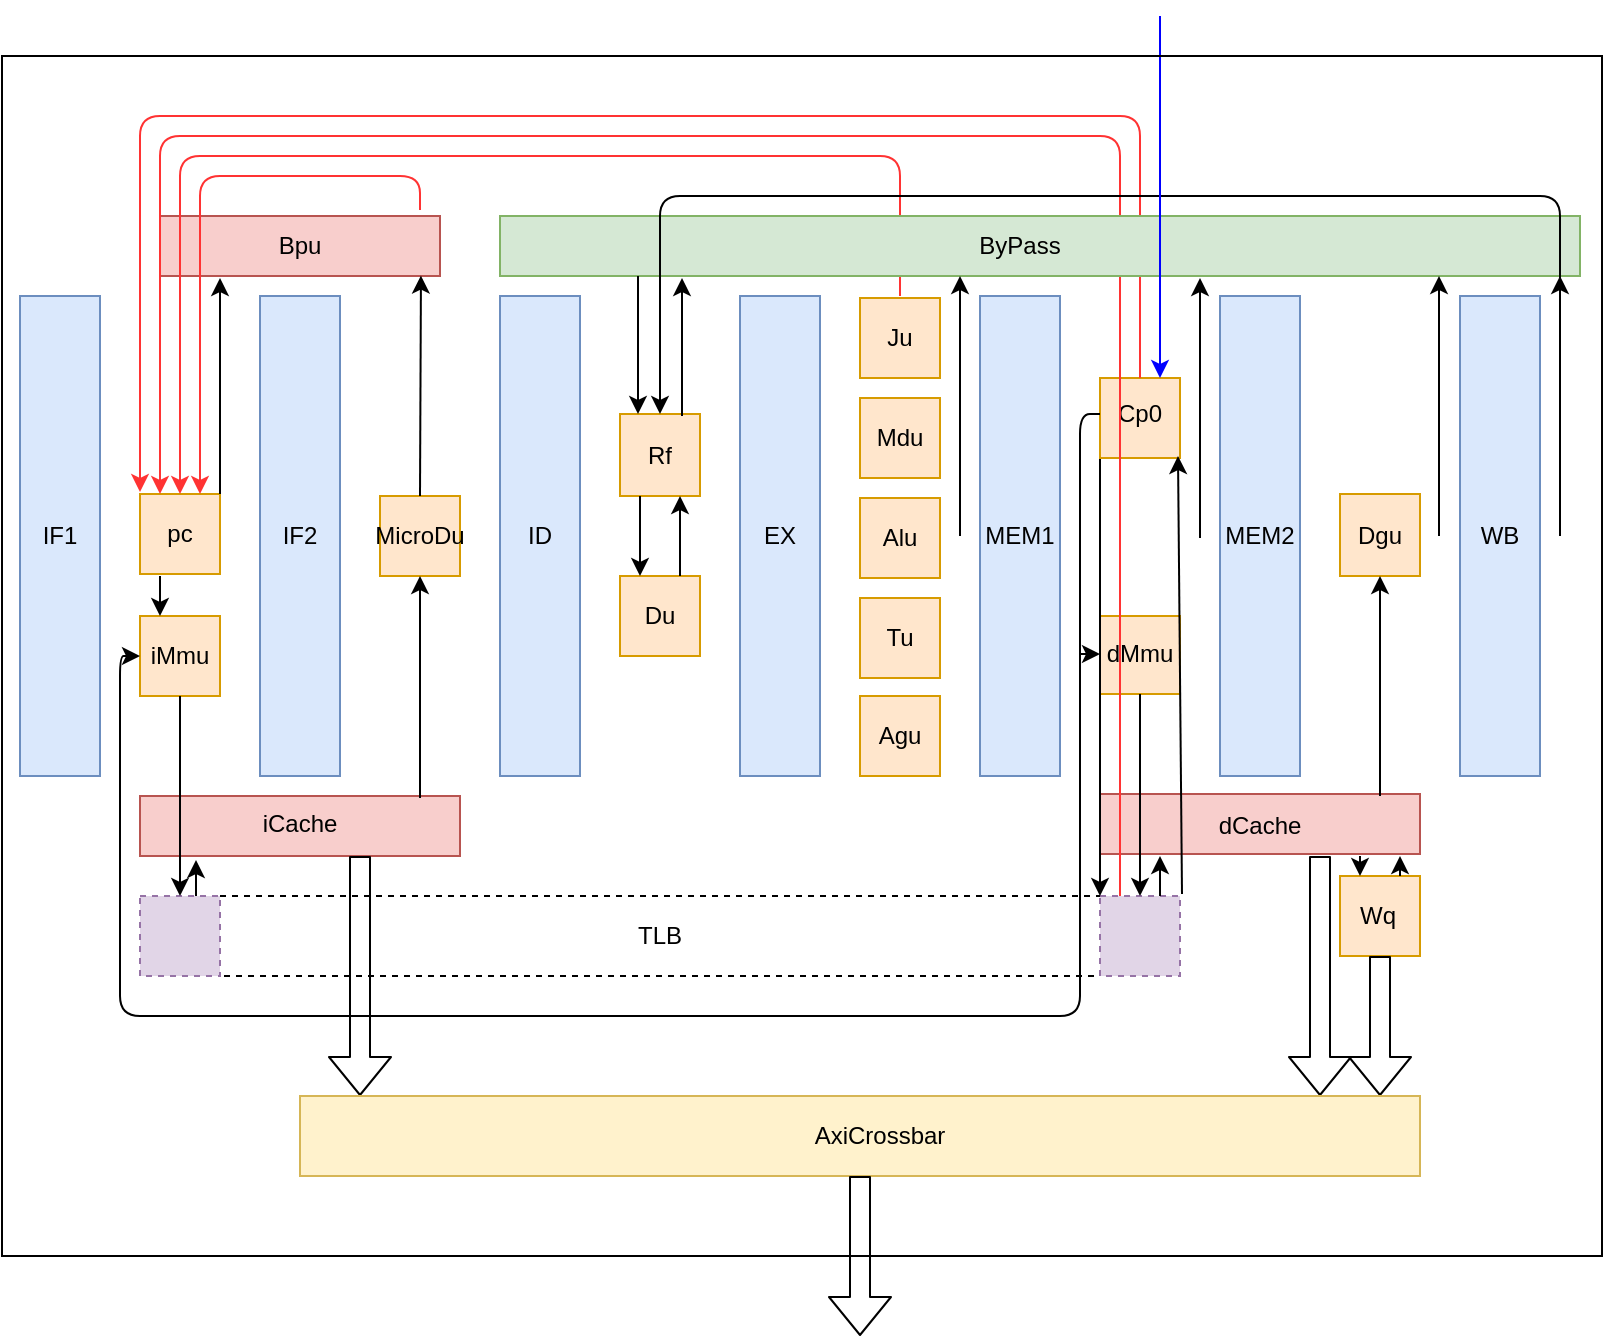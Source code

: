 <mxfile version="12.2.4" pages="1"><diagram id="WIZyMLD1ch_NO_Pm0uxL" name="Page-1"><mxGraphModel dx="714" dy="620" grid="1" gridSize="10" guides="1" tooltips="1" connect="1" arrows="1" fold="1" page="1" pageScale="1" pageWidth="827" pageHeight="1169" math="0" shadow="0"><root><mxCell id="0"/><mxCell id="1" parent="0"/><mxCell id="2" value="" style="rounded=0;whiteSpace=wrap;html=1;fillColor=#dae8fc;strokeColor=#6c8ebf;" parent="1" vertex="1"><mxGeometry x="139" y="160" width="40" height="240" as="geometry"/></mxCell><mxCell id="5" value="" style="rounded=0;whiteSpace=wrap;html=1;fillColor=#dae8fc;strokeColor=#6c8ebf;" parent="1" vertex="1"><mxGeometry x="259" y="160" width="40" height="240" as="geometry"/></mxCell><mxCell id="6" value="" style="rounded=0;whiteSpace=wrap;html=1;fillColor=#dae8fc;strokeColor=#6c8ebf;" parent="1" vertex="1"><mxGeometry x="379" y="160" width="40" height="240" as="geometry"/></mxCell><mxCell id="7" value="" style="rounded=0;whiteSpace=wrap;html=1;fillColor=#dae8fc;strokeColor=#6c8ebf;" parent="1" vertex="1"><mxGeometry x="499" y="160" width="40" height="240" as="geometry"/></mxCell><mxCell id="8" value="" style="rounded=0;whiteSpace=wrap;html=1;fillColor=#dae8fc;strokeColor=#6c8ebf;" parent="1" vertex="1"><mxGeometry x="619" y="160" width="40" height="240" as="geometry"/></mxCell><mxCell id="9" value="" style="rounded=0;whiteSpace=wrap;html=1;fillColor=#dae8fc;strokeColor=#6c8ebf;" parent="1" vertex="1"><mxGeometry x="739" y="160" width="40" height="240" as="geometry"/></mxCell><mxCell id="10" value="" style="rounded=0;whiteSpace=wrap;html=1;fillColor=#dae8fc;strokeColor=#6c8ebf;" parent="1" vertex="1"><mxGeometry x="19" y="160" width="40" height="240" as="geometry"/></mxCell><mxCell id="11" value="IF1" style="text;html=1;strokeColor=none;fillColor=none;align=center;verticalAlign=middle;whiteSpace=wrap;rounded=0;" parent="1" vertex="1"><mxGeometry x="19" y="270" width="40" height="20" as="geometry"/></mxCell><mxCell id="13" value="IF2" style="text;html=1;strokeColor=none;fillColor=none;align=center;verticalAlign=middle;whiteSpace=wrap;rounded=0;" parent="1" vertex="1"><mxGeometry x="139" y="270" width="40" height="20" as="geometry"/></mxCell><mxCell id="14" value="ID" style="text;html=1;strokeColor=none;fillColor=none;align=center;verticalAlign=middle;whiteSpace=wrap;rounded=0;" parent="1" vertex="1"><mxGeometry x="259" y="270" width="40" height="20" as="geometry"/></mxCell><mxCell id="15" value="EX" style="text;html=1;strokeColor=none;fillColor=none;align=center;verticalAlign=middle;whiteSpace=wrap;rounded=0;" parent="1" vertex="1"><mxGeometry x="379" y="270" width="40" height="20" as="geometry"/></mxCell><mxCell id="16" value="MEM1" style="text;html=1;strokeColor=none;fillColor=none;align=center;verticalAlign=middle;whiteSpace=wrap;rounded=0;" parent="1" vertex="1"><mxGeometry x="499" y="270" width="40" height="20" as="geometry"/></mxCell><mxCell id="17" value="MEM2" style="text;html=1;strokeColor=none;fillColor=none;align=center;verticalAlign=middle;whiteSpace=wrap;rounded=0;" parent="1" vertex="1"><mxGeometry x="619" y="270" width="40" height="20" as="geometry"/></mxCell><mxCell id="18" value="WB" style="text;html=1;strokeColor=none;fillColor=none;align=center;verticalAlign=middle;whiteSpace=wrap;rounded=0;" parent="1" vertex="1"><mxGeometry x="739" y="270" width="40" height="20" as="geometry"/></mxCell><mxCell id="20" value="" style="rounded=0;whiteSpace=wrap;html=1;fillColor=#ffe6cc;strokeColor=#d79b00;" parent="1" vertex="1"><mxGeometry x="79" y="259" width="40" height="40" as="geometry"/></mxCell><mxCell id="21" value="pc" style="text;html=1;strokeColor=none;fillColor=none;align=center;verticalAlign=middle;whiteSpace=wrap;rounded=0;" parent="1" vertex="1"><mxGeometry x="79" y="269" width="40" height="20" as="geometry"/></mxCell><mxCell id="22" value="" style="rounded=0;whiteSpace=wrap;html=1;fillColor=#ffe6cc;strokeColor=#d79b00;" parent="1" vertex="1"><mxGeometry x="199" y="260" width="40" height="40" as="geometry"/></mxCell><mxCell id="23" value="MicroDu" style="text;html=1;strokeColor=none;fillColor=none;align=center;verticalAlign=middle;whiteSpace=wrap;rounded=0;" parent="1" vertex="1"><mxGeometry x="199" y="270" width="40" height="20" as="geometry"/></mxCell><mxCell id="24" value="" style="rounded=0;whiteSpace=wrap;html=1;fillColor=#f8cecc;strokeColor=#b85450;" parent="1" vertex="1"><mxGeometry x="89" y="120" width="140" height="30" as="geometry"/></mxCell><mxCell id="25" value="Bpu" style="text;html=1;strokeColor=none;fillColor=none;align=center;verticalAlign=middle;whiteSpace=wrap;rounded=0;" parent="1" vertex="1"><mxGeometry x="139" y="125" width="40" height="20" as="geometry"/></mxCell><mxCell id="27" value="" style="endArrow=classic;html=1;exitX=0.75;exitY=0;exitDx=0;exitDy=0;" parent="1" edge="1"><mxGeometry width="50" height="50" relative="1" as="geometry"><mxPoint x="119" y="259" as="sourcePoint"/><mxPoint x="119" y="151" as="targetPoint"/><Array as="points"><mxPoint x="119" y="210"/></Array></mxGeometry></mxCell><mxCell id="28" value="" style="endArrow=classic;html=1;exitX=0.5;exitY=0;exitDx=0;exitDy=0;entryX=0.878;entryY=0.993;entryDx=0;entryDy=0;entryPerimeter=0;" parent="1" source="22" edge="1"><mxGeometry width="50" height="50" relative="1" as="geometry"><mxPoint x="219.0" y="200" as="sourcePoint"/><mxPoint x="219.48" y="149.79" as="targetPoint"/></mxGeometry></mxCell><mxCell id="30" value="" style="endArrow=classic;html=1;entryX=0.75;entryY=0;entryDx=0;entryDy=0;strokeColor=#FF3333;" parent="1" target="20" edge="1"><mxGeometry width="50" height="50" relative="1" as="geometry"><mxPoint x="219" y="117" as="sourcePoint"/><mxPoint x="59" y="100" as="targetPoint"/><Array as="points"><mxPoint x="219" y="100"/><mxPoint x="109" y="100"/></Array></mxGeometry></mxCell><mxCell id="31" value="" style="rounded=0;whiteSpace=wrap;html=1;fillColor=#f8cecc;strokeColor=#b85450;" parent="1" vertex="1"><mxGeometry x="79" y="410" width="160" height="30" as="geometry"/></mxCell><mxCell id="32" value="iCache" style="text;html=1;strokeColor=none;fillColor=none;align=center;verticalAlign=middle;whiteSpace=wrap;rounded=0;" parent="1" vertex="1"><mxGeometry x="139" y="414" width="40" height="20" as="geometry"/></mxCell><mxCell id="34" value="" style="endArrow=classic;html=1;exitX=0.875;exitY=0.033;exitDx=0;exitDy=0;exitPerimeter=0;entryX=0.5;entryY=1;entryDx=0;entryDy=0;" parent="1" source="31" target="22" edge="1"><mxGeometry width="50" height="50" relative="1" as="geometry"><mxPoint x="199" y="380" as="sourcePoint"/><mxPoint x="219" y="310" as="targetPoint"/></mxGeometry></mxCell><mxCell id="35" value="" style="rounded=0;whiteSpace=wrap;html=1;fillColor=#ffe6cc;strokeColor=#d79b00;" parent="1" vertex="1"><mxGeometry x="319" y="219" width="40" height="41" as="geometry"/></mxCell><mxCell id="36" value="Rf" style="text;html=1;strokeColor=none;fillColor=none;align=center;verticalAlign=middle;whiteSpace=wrap;rounded=0;" parent="1" vertex="1"><mxGeometry x="319" y="229.5" width="40" height="20" as="geometry"/></mxCell><mxCell id="37" value="" style="rounded=0;whiteSpace=wrap;html=1;fillColor=#ffe6cc;strokeColor=#d79b00;" parent="1" vertex="1"><mxGeometry x="319" y="300" width="40" height="40" as="geometry"/></mxCell><mxCell id="38" value="Du" style="text;html=1;strokeColor=none;fillColor=none;align=center;verticalAlign=middle;whiteSpace=wrap;rounded=0;" parent="1" vertex="1"><mxGeometry x="319" y="310" width="40" height="20" as="geometry"/></mxCell><mxCell id="39" value="" style="rounded=0;whiteSpace=wrap;html=1;fillColor=#ffe6cc;strokeColor=#d79b00;" parent="1" vertex="1"><mxGeometry x="439" y="161" width="40" height="40" as="geometry"/></mxCell><mxCell id="40" value="" style="rounded=0;whiteSpace=wrap;html=1;fillColor=#ffe6cc;strokeColor=#d79b00;" parent="1" vertex="1"><mxGeometry x="439" y="211" width="40" height="40" as="geometry"/></mxCell><mxCell id="43" value="" style="rounded=0;whiteSpace=wrap;html=1;fillColor=#ffe6cc;strokeColor=#d79b00;" parent="1" vertex="1"><mxGeometry x="439" y="261" width="40" height="40" as="geometry"/></mxCell><mxCell id="44" value="" style="rounded=0;whiteSpace=wrap;html=1;fillColor=#ffe6cc;strokeColor=#d79b00;" parent="1" vertex="1"><mxGeometry x="439" y="311" width="40" height="40" as="geometry"/></mxCell><mxCell id="45" value="" style="rounded=0;whiteSpace=wrap;html=1;fillColor=#ffe6cc;strokeColor=#d79b00;" parent="1" vertex="1"><mxGeometry x="439" y="360" width="40" height="40" as="geometry"/></mxCell><mxCell id="46" value="Ju" style="text;html=1;strokeColor=none;fillColor=none;align=center;verticalAlign=middle;whiteSpace=wrap;rounded=0;" parent="1" vertex="1"><mxGeometry x="439" y="171" width="40" height="20" as="geometry"/></mxCell><mxCell id="47" value="Agu" style="text;html=1;strokeColor=none;fillColor=none;align=center;verticalAlign=middle;whiteSpace=wrap;rounded=0;" parent="1" vertex="1"><mxGeometry x="439" y="370" width="40" height="20" as="geometry"/></mxCell><mxCell id="48" value="Mdu" style="text;html=1;strokeColor=none;fillColor=none;align=center;verticalAlign=middle;whiteSpace=wrap;rounded=0;" parent="1" vertex="1"><mxGeometry x="439" y="221" width="40" height="20" as="geometry"/></mxCell><mxCell id="49" value="Alu" style="text;html=1;strokeColor=none;fillColor=none;align=center;verticalAlign=middle;whiteSpace=wrap;rounded=0;" parent="1" vertex="1"><mxGeometry x="439" y="271" width="40" height="20" as="geometry"/></mxCell><mxCell id="50" value="Tu" style="text;html=1;strokeColor=none;fillColor=none;align=center;verticalAlign=middle;whiteSpace=wrap;rounded=0;" parent="1" vertex="1"><mxGeometry x="439" y="321" width="40" height="20" as="geometry"/></mxCell><mxCell id="52" value="" style="rounded=0;whiteSpace=wrap;html=1;fillColor=#ffe6cc;strokeColor=#d79b00;" parent="1" vertex="1"><mxGeometry x="79" y="320" width="40" height="40" as="geometry"/></mxCell><mxCell id="53" value="iMmu" style="text;html=1;strokeColor=none;fillColor=none;align=center;verticalAlign=middle;whiteSpace=wrap;rounded=0;" parent="1" vertex="1"><mxGeometry x="79" y="330" width="40" height="20" as="geometry"/></mxCell><mxCell id="60" value="" style="endArrow=classic;html=1;" parent="1" edge="1"><mxGeometry width="50" height="50" relative="1" as="geometry"><mxPoint x="89" y="300" as="sourcePoint"/><mxPoint x="89" y="320" as="targetPoint"/></mxGeometry></mxCell><mxCell id="64" value="" style="endArrow=none;dashed=1;html=1;" parent="1" edge="1"><mxGeometry width="50" height="50" relative="1" as="geometry"><mxPoint x="119" y="460" as="sourcePoint"/><mxPoint x="559" y="460" as="targetPoint"/></mxGeometry></mxCell><mxCell id="65" value="" style="rounded=0;whiteSpace=wrap;html=1;dashed=1;fillColor=#e1d5e7;strokeColor=#9673a6;" parent="1" vertex="1"><mxGeometry x="79" y="460" width="40" height="40" as="geometry"/></mxCell><mxCell id="69" value="" style="rounded=0;whiteSpace=wrap;html=1;dashed=1;fillColor=#e1d5e7;strokeColor=#9673a6;" parent="1" vertex="1"><mxGeometry x="559" y="460" width="40" height="40" as="geometry"/></mxCell><mxCell id="70" value="" style="endArrow=none;dashed=1;html=1;" parent="1" edge="1"><mxGeometry width="50" height="50" relative="1" as="geometry"><mxPoint x="121" y="500" as="sourcePoint"/><mxPoint x="559" y="500" as="targetPoint"/></mxGeometry></mxCell><mxCell id="71" value="TLB" style="text;html=1;strokeColor=none;fillColor=none;align=center;verticalAlign=middle;whiteSpace=wrap;rounded=0;dashed=1;" parent="1" vertex="1"><mxGeometry x="319" y="470" width="40" height="20" as="geometry"/></mxCell><mxCell id="72" value="" style="endArrow=classic;html=1;exitX=0.5;exitY=1;exitDx=0;exitDy=0;" parent="1" source="52" target="65" edge="1"><mxGeometry width="50" height="50" relative="1" as="geometry"><mxPoint x="99" y="380" as="sourcePoint"/><mxPoint x="149" y="330" as="targetPoint"/></mxGeometry></mxCell><mxCell id="74" value="" style="endArrow=classic;html=1;entryX=0.175;entryY=1.067;entryDx=0;entryDy=0;entryPerimeter=0;" parent="1" target="31" edge="1"><mxGeometry width="50" height="50" relative="1" as="geometry"><mxPoint x="107" y="460" as="sourcePoint"/><mxPoint x="149" y="510" as="targetPoint"/></mxGeometry></mxCell><mxCell id="75" value="" style="endArrow=classic;html=1;entryX=0.5;entryY=0;entryDx=0;entryDy=0;strokeColor=#FF3333;" parent="1" target="20" edge="1"><mxGeometry width="50" height="50" relative="1" as="geometry"><mxPoint x="459" y="160" as="sourcePoint"/><mxPoint x="59" y="90" as="targetPoint"/><Array as="points"><mxPoint x="459" y="90"/><mxPoint x="99" y="90"/></Array></mxGeometry></mxCell><mxCell id="76" value="" style="rounded=0;whiteSpace=wrap;html=1;fillColor=#f8cecc;strokeColor=#b85450;" parent="1" vertex="1"><mxGeometry x="559" y="409" width="160" height="30" as="geometry"/></mxCell><mxCell id="77" value="dCache" style="text;html=1;strokeColor=none;fillColor=none;align=center;verticalAlign=middle;whiteSpace=wrap;rounded=0;" parent="1" vertex="1"><mxGeometry x="619" y="415" width="40" height="20" as="geometry"/></mxCell><mxCell id="78" value="" style="rounded=0;whiteSpace=wrap;html=1;fillColor=#ffe6cc;strokeColor=#d79b00;" parent="1" vertex="1"><mxGeometry x="679" y="259" width="40" height="41" as="geometry"/></mxCell><mxCell id="79" value="Dgu" style="text;html=1;strokeColor=none;fillColor=none;align=center;verticalAlign=middle;whiteSpace=wrap;rounded=0;" parent="1" vertex="1"><mxGeometry x="679" y="270" width="40" height="20" as="geometry"/></mxCell><mxCell id="81" value="" style="rounded=0;whiteSpace=wrap;html=1;fillColor=#ffe6cc;strokeColor=#d79b00;" parent="1" vertex="1"><mxGeometry x="559" y="320" width="40" height="39" as="geometry"/></mxCell><mxCell id="82" value="dMmu" style="text;html=1;strokeColor=none;fillColor=none;align=center;verticalAlign=middle;whiteSpace=wrap;rounded=0;" parent="1" vertex="1"><mxGeometry x="559" y="329" width="40" height="20" as="geometry"/></mxCell><mxCell id="83" value="" style="endArrow=classic;html=1;exitX=0.5;exitY=1;exitDx=0;exitDy=0;entryX=0.5;entryY=0;entryDx=0;entryDy=0;" parent="1" source="81" target="69" edge="1"><mxGeometry width="50" height="50" relative="1" as="geometry"><mxPoint x="569" y="300" as="sourcePoint"/><mxPoint x="619" y="250" as="targetPoint"/></mxGeometry></mxCell><mxCell id="85" value="" style="endArrow=classic;html=1;exitX=0.75;exitY=0;exitDx=0;exitDy=0;" parent="1" source="69" edge="1"><mxGeometry width="50" height="50" relative="1" as="geometry"><mxPoint x="629" y="540" as="sourcePoint"/><mxPoint x="589" y="440" as="targetPoint"/></mxGeometry></mxCell><mxCell id="86" value="" style="rounded=0;whiteSpace=wrap;html=1;fillColor=#ffe6cc;strokeColor=#d79b00;" parent="1" vertex="1"><mxGeometry x="559" y="201" width="40" height="40" as="geometry"/></mxCell><mxCell id="87" value="Cp0" style="text;html=1;strokeColor=none;fillColor=none;align=center;verticalAlign=middle;whiteSpace=wrap;rounded=0;" parent="1" vertex="1"><mxGeometry x="559" y="209" width="40" height="20" as="geometry"/></mxCell><mxCell id="88" value="" style="endArrow=classic;html=1;exitX=0.5;exitY=0;exitDx=0;exitDy=0;strokeColor=#FF3333;" parent="1" source="86" edge="1"><mxGeometry width="50" height="50" relative="1" as="geometry"><mxPoint x="569" y="150" as="sourcePoint"/><mxPoint x="79" y="258" as="targetPoint"/><Array as="points"><mxPoint x="579" y="70"/><mxPoint x="79" y="70"/></Array></mxGeometry></mxCell><mxCell id="89" value="" style="endArrow=classic;html=1;exitX=0.25;exitY=0;exitDx=0;exitDy=0;entryX=0.25;entryY=0;entryDx=0;entryDy=0;strokeColor=#FF3333;" parent="1" source="69" target="20" edge="1"><mxGeometry width="50" height="50" relative="1" as="geometry"><mxPoint x="629" y="500" as="sourcePoint"/><mxPoint x="59" y="80" as="targetPoint"/><Array as="points"><mxPoint x="569" y="80"/><mxPoint x="89" y="80"/></Array></mxGeometry></mxCell><mxCell id="91" value="" style="endArrow=classic;html=1;entryX=0.5;entryY=1;entryDx=0;entryDy=0;" parent="1" target="78" edge="1"><mxGeometry width="50" height="50" relative="1" as="geometry"><mxPoint x="699" y="410" as="sourcePoint"/><mxPoint x="739" y="340" as="targetPoint"/></mxGeometry></mxCell><mxCell id="95" value="" style="endArrow=classic;html=1;entryX=0;entryY=0;entryDx=0;entryDy=0;entryPerimeter=0;" parent="1" target="69" edge="1"><mxGeometry width="50" height="50" relative="1" as="geometry"><mxPoint x="559" y="241.5" as="sourcePoint"/><mxPoint x="599" y="249.5" as="targetPoint"/></mxGeometry></mxCell><mxCell id="96" value="" style="endArrow=classic;html=1;exitX=1.025;exitY=-0.025;exitDx=0;exitDy=0;exitPerimeter=0;entryX=0.975;entryY=0.975;entryDx=0;entryDy=0;entryPerimeter=0;" parent="1" source="69" target="86" edge="1"><mxGeometry width="50" height="50" relative="1" as="geometry"><mxPoint x="629" y="520" as="sourcePoint"/><mxPoint x="679" y="470" as="targetPoint"/></mxGeometry></mxCell><mxCell id="98" value="" style="rounded=0;whiteSpace=wrap;html=1;fillColor=#d5e8d4;strokeColor=#82b366;" parent="1" vertex="1"><mxGeometry x="259" y="120" width="540" height="30" as="geometry"/></mxCell><mxCell id="99" value="ByPass" style="text;html=1;strokeColor=none;fillColor=none;align=center;verticalAlign=middle;whiteSpace=wrap;rounded=0;" parent="1" vertex="1"><mxGeometry x="499" y="125" width="40" height="20" as="geometry"/></mxCell><mxCell id="102" value="" style="endArrow=classic;html=1;entryX=0.5;entryY=0;entryDx=0;entryDy=0;" parent="1" edge="1"><mxGeometry width="50" height="50" relative="1" as="geometry"><mxPoint x="328" y="150" as="sourcePoint"/><mxPoint x="328" y="219" as="targetPoint"/></mxGeometry></mxCell><mxCell id="104" value="" style="endArrow=classic;html=1;" parent="1" edge="1"><mxGeometry width="50" height="50" relative="1" as="geometry"><mxPoint x="489" y="280" as="sourcePoint"/><mxPoint x="489" y="150" as="targetPoint"/></mxGeometry></mxCell><mxCell id="105" value="" style="endArrow=classic;html=1;" parent="1" edge="1"><mxGeometry width="50" height="50" relative="1" as="geometry"><mxPoint x="609" y="281" as="sourcePoint"/><mxPoint x="609" y="151" as="targetPoint"/></mxGeometry></mxCell><mxCell id="106" value="" style="endArrow=classic;html=1;" parent="1" edge="1"><mxGeometry width="50" height="50" relative="1" as="geometry"><mxPoint x="728.5" y="280" as="sourcePoint"/><mxPoint x="728.5" y="150" as="targetPoint"/></mxGeometry></mxCell><mxCell id="107" value="" style="endArrow=classic;html=1;" parent="1" edge="1"><mxGeometry width="50" height="50" relative="1" as="geometry"><mxPoint x="789" y="280" as="sourcePoint"/><mxPoint x="789" y="150" as="targetPoint"/></mxGeometry></mxCell><mxCell id="111" value="" style="endArrow=classic;html=1;exitX=0;exitY=0.5;exitDx=0;exitDy=0;entryX=0;entryY=0.5;entryDx=0;entryDy=0;" parent="1" source="87" target="53" edge="1"><mxGeometry width="50" height="50" relative="1" as="geometry"><mxPoint x="389" y="600" as="sourcePoint"/><mxPoint x="69" y="330" as="targetPoint"/><Array as="points"><mxPoint x="549" y="219"/><mxPoint x="549" y="340"/><mxPoint x="549" y="520"/><mxPoint x="69" y="520"/><mxPoint x="69" y="340"/></Array></mxGeometry></mxCell><mxCell id="114" value="" style="endArrow=classic;html=1;" parent="1" edge="1"><mxGeometry width="50" height="50" relative="1" as="geometry"><mxPoint x="549" y="339" as="sourcePoint"/><mxPoint x="559" y="339" as="targetPoint"/></mxGeometry></mxCell><mxCell id="116" value="" style="endArrow=classic;html=1;" parent="1" edge="1"><mxGeometry width="50" height="50" relative="1" as="geometry"><mxPoint x="350" y="220" as="sourcePoint"/><mxPoint x="350" y="151" as="targetPoint"/></mxGeometry></mxCell><mxCell id="117" value="" style="endArrow=classic;html=1;entryX=0.75;entryY=1;entryDx=0;entryDy=0;" parent="1" target="35" edge="1"><mxGeometry width="50" height="50" relative="1" as="geometry"><mxPoint x="349" y="300" as="sourcePoint"/><mxPoint x="379" y="270" as="targetPoint"/></mxGeometry></mxCell><mxCell id="118" value="" style="endArrow=classic;html=1;exitX=0.25;exitY=1;exitDx=0;exitDy=0;entryX=0.25;entryY=0;entryDx=0;entryDy=0;" parent="1" source="35" target="37" edge="1"><mxGeometry width="50" height="50" relative="1" as="geometry"><mxPoint x="319" y="400" as="sourcePoint"/><mxPoint x="369" y="350" as="targetPoint"/></mxGeometry></mxCell><mxCell id="119" value="" style="endArrow=classic;html=1;entryX=0.5;entryY=0;entryDx=0;entryDy=0;" parent="1" target="35" edge="1"><mxGeometry width="50" height="50" relative="1" as="geometry"><mxPoint x="789" y="280" as="sourcePoint"/><mxPoint x="319" y="110" as="targetPoint"/><Array as="points"><mxPoint x="789" y="110"/><mxPoint x="339" y="110"/></Array></mxGeometry></mxCell><mxCell id="120" value="" style="rounded=0;whiteSpace=wrap;html=1;fillColor=#ffe6cc;strokeColor=#d79b00;" parent="1" vertex="1"><mxGeometry x="679" y="450" width="40" height="40" as="geometry"/></mxCell><mxCell id="121" value="Wq" style="text;html=1;strokeColor=none;fillColor=none;align=center;verticalAlign=middle;whiteSpace=wrap;rounded=0;" parent="1" vertex="1"><mxGeometry x="678" y="460" width="40" height="20" as="geometry"/></mxCell><mxCell id="122" value="" style="endArrow=classic;html=1;strokeColor=#000000;entryX=0.25;entryY=0;entryDx=0;entryDy=0;" parent="1" target="120" edge="1"><mxGeometry width="50" height="50" relative="1" as="geometry"><mxPoint x="689" y="440" as="sourcePoint"/><mxPoint x="779" y="470" as="targetPoint"/></mxGeometry></mxCell><mxCell id="123" value="" style="endArrow=classic;html=1;strokeColor=#000000;" parent="1" edge="1"><mxGeometry width="50" height="50" relative="1" as="geometry"><mxPoint x="709" y="450" as="sourcePoint"/><mxPoint x="709" y="440" as="targetPoint"/></mxGeometry></mxCell><mxCell id="124" value="" style="shape=flexArrow;endArrow=classic;html=1;strokeColor=#000000;" parent="1" edge="1"><mxGeometry width="50" height="50" relative="1" as="geometry"><mxPoint x="669" y="440" as="sourcePoint"/><mxPoint x="669" y="560" as="targetPoint"/></mxGeometry></mxCell><mxCell id="125" value="" style="shape=flexArrow;endArrow=classic;html=1;strokeColor=#000000;" parent="1" edge="1"><mxGeometry width="50" height="50" relative="1" as="geometry"><mxPoint x="189" y="440" as="sourcePoint"/><mxPoint x="189" y="560" as="targetPoint"/></mxGeometry></mxCell><mxCell id="126" value="" style="shape=flexArrow;endArrow=classic;html=1;strokeColor=#000000;exitX=0.5;exitY=1;exitDx=0;exitDy=0;" parent="1" source="120" edge="1"><mxGeometry width="50" height="50" relative="1" as="geometry"><mxPoint x="719" y="580" as="sourcePoint"/><mxPoint x="699" y="560" as="targetPoint"/></mxGeometry></mxCell><mxCell id="127" value="" style="rounded=0;whiteSpace=wrap;html=1;fillColor=#fff2cc;strokeColor=#d6b656;" parent="1" vertex="1"><mxGeometry x="159" y="560" width="560" height="40" as="geometry"/></mxCell><mxCell id="128" value="AxiCrossbar" style="text;html=1;strokeColor=none;fillColor=none;align=center;verticalAlign=middle;whiteSpace=wrap;rounded=0;" parent="1" vertex="1"><mxGeometry x="429" y="570" width="40" height="20" as="geometry"/></mxCell><mxCell id="129" value="" style="endArrow=classic;html=1;strokeColor=#0000FF;entryX=0.75;entryY=0;entryDx=0;entryDy=0;" parent="1" target="86" edge="1"><mxGeometry width="50" height="50" relative="1" as="geometry"><mxPoint x="589" y="20" as="sourcePoint"/><mxPoint x="669" y="50" as="targetPoint"/></mxGeometry></mxCell><mxCell id="132" value="" style="shape=flexArrow;endArrow=classic;html=1;strokeColor=#000000;exitX=0.5;exitY=1;exitDx=0;exitDy=0;" parent="1" source="127" edge="1"><mxGeometry width="50" height="50" relative="1" as="geometry"><mxPoint x="460" y="750" as="sourcePoint"/><mxPoint x="439" y="680" as="targetPoint"/></mxGeometry></mxCell><mxCell id="135" value="" style="rounded=0;whiteSpace=wrap;html=1;fillColor=none;" vertex="1" parent="1"><mxGeometry x="10" y="40" width="800" height="600" as="geometry"/></mxCell></root></mxGraphModel></diagram></mxfile>